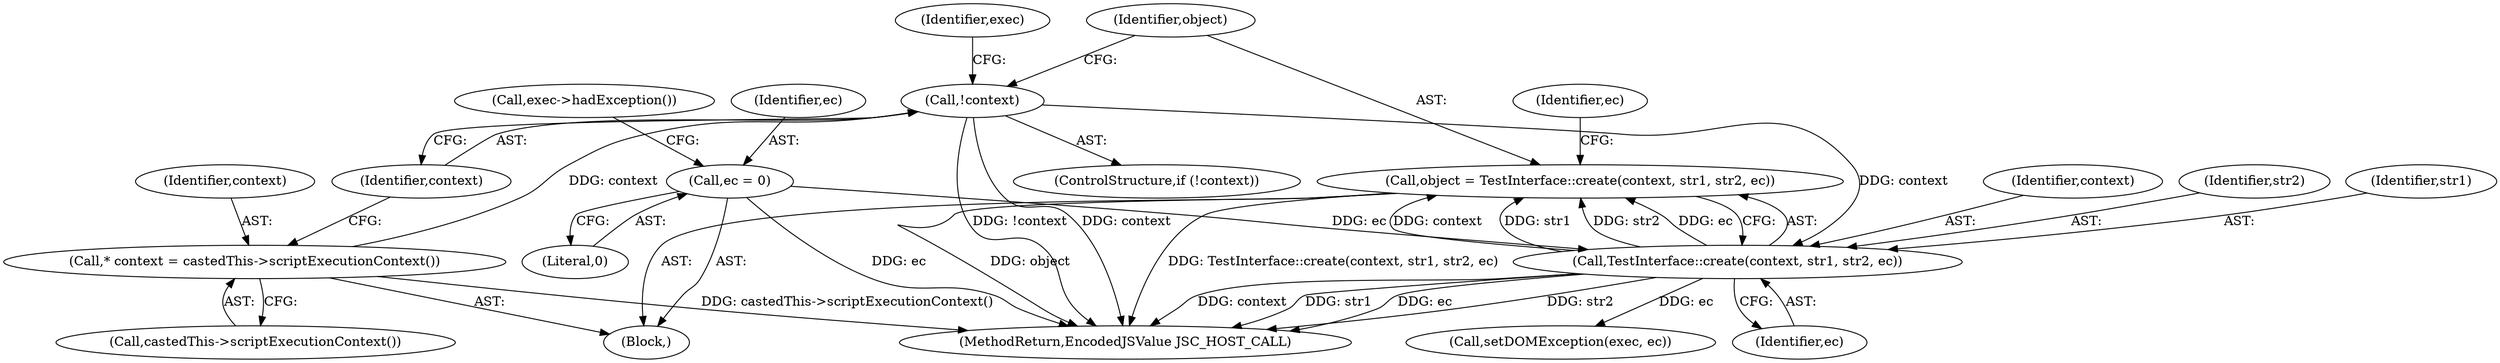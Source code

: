 digraph "0_Chrome_b944f670bb7a8a919daac497a4ea0536c954c201_16@API" {
"1000143" [label="(Call,object = TestInterface::create(context, str1, str2, ec))"];
"1000145" [label="(Call,TestInterface::create(context, str1, str2, ec))"];
"1000134" [label="(Call,!context)"];
"1000130" [label="(Call,* context = castedThis->scriptExecutionContext())"];
"1000114" [label="(Call,ec = 0)"];
"1000133" [label="(ControlStructure,if (!context))"];
"1000143" [label="(Call,object = TestInterface::create(context, str1, str2, ec))"];
"1000116" [label="(Literal,0)"];
"1000114" [label="(Call,ec = 0)"];
"1000134" [label="(Call,!context)"];
"1000166" [label="(MethodReturn,EncodedJSValue JSC_HOST_CALL)"];
"1000115" [label="(Identifier,ec)"];
"1000119" [label="(Call,exec->hadException())"];
"1000145" [label="(Call,TestInterface::create(context, str1, str2, ec))"];
"1000138" [label="(Identifier,exec)"];
"1000144" [label="(Identifier,object)"];
"1000130" [label="(Call,* context = castedThis->scriptExecutionContext())"];
"1000135" [label="(Identifier,context)"];
"1000146" [label="(Identifier,context)"];
"1000148" [label="(Identifier,str2)"];
"1000102" [label="(Block,)"];
"1000149" [label="(Identifier,ec)"];
"1000153" [label="(Call,setDOMException(exec, ec))"];
"1000132" [label="(Call,castedThis->scriptExecutionContext())"];
"1000147" [label="(Identifier,str1)"];
"1000131" [label="(Identifier,context)"];
"1000151" [label="(Identifier,ec)"];
"1000143" -> "1000102"  [label="AST: "];
"1000143" -> "1000145"  [label="CFG: "];
"1000144" -> "1000143"  [label="AST: "];
"1000145" -> "1000143"  [label="AST: "];
"1000151" -> "1000143"  [label="CFG: "];
"1000143" -> "1000166"  [label="DDG: object"];
"1000143" -> "1000166"  [label="DDG: TestInterface::create(context, str1, str2, ec)"];
"1000145" -> "1000143"  [label="DDG: context"];
"1000145" -> "1000143"  [label="DDG: str1"];
"1000145" -> "1000143"  [label="DDG: str2"];
"1000145" -> "1000143"  [label="DDG: ec"];
"1000145" -> "1000149"  [label="CFG: "];
"1000146" -> "1000145"  [label="AST: "];
"1000147" -> "1000145"  [label="AST: "];
"1000148" -> "1000145"  [label="AST: "];
"1000149" -> "1000145"  [label="AST: "];
"1000145" -> "1000166"  [label="DDG: ec"];
"1000145" -> "1000166"  [label="DDG: str2"];
"1000145" -> "1000166"  [label="DDG: context"];
"1000145" -> "1000166"  [label="DDG: str1"];
"1000134" -> "1000145"  [label="DDG: context"];
"1000114" -> "1000145"  [label="DDG: ec"];
"1000145" -> "1000153"  [label="DDG: ec"];
"1000134" -> "1000133"  [label="AST: "];
"1000134" -> "1000135"  [label="CFG: "];
"1000135" -> "1000134"  [label="AST: "];
"1000138" -> "1000134"  [label="CFG: "];
"1000144" -> "1000134"  [label="CFG: "];
"1000134" -> "1000166"  [label="DDG: !context"];
"1000134" -> "1000166"  [label="DDG: context"];
"1000130" -> "1000134"  [label="DDG: context"];
"1000130" -> "1000102"  [label="AST: "];
"1000130" -> "1000132"  [label="CFG: "];
"1000131" -> "1000130"  [label="AST: "];
"1000132" -> "1000130"  [label="AST: "];
"1000135" -> "1000130"  [label="CFG: "];
"1000130" -> "1000166"  [label="DDG: castedThis->scriptExecutionContext()"];
"1000114" -> "1000102"  [label="AST: "];
"1000114" -> "1000116"  [label="CFG: "];
"1000115" -> "1000114"  [label="AST: "];
"1000116" -> "1000114"  [label="AST: "];
"1000119" -> "1000114"  [label="CFG: "];
"1000114" -> "1000166"  [label="DDG: ec"];
}
